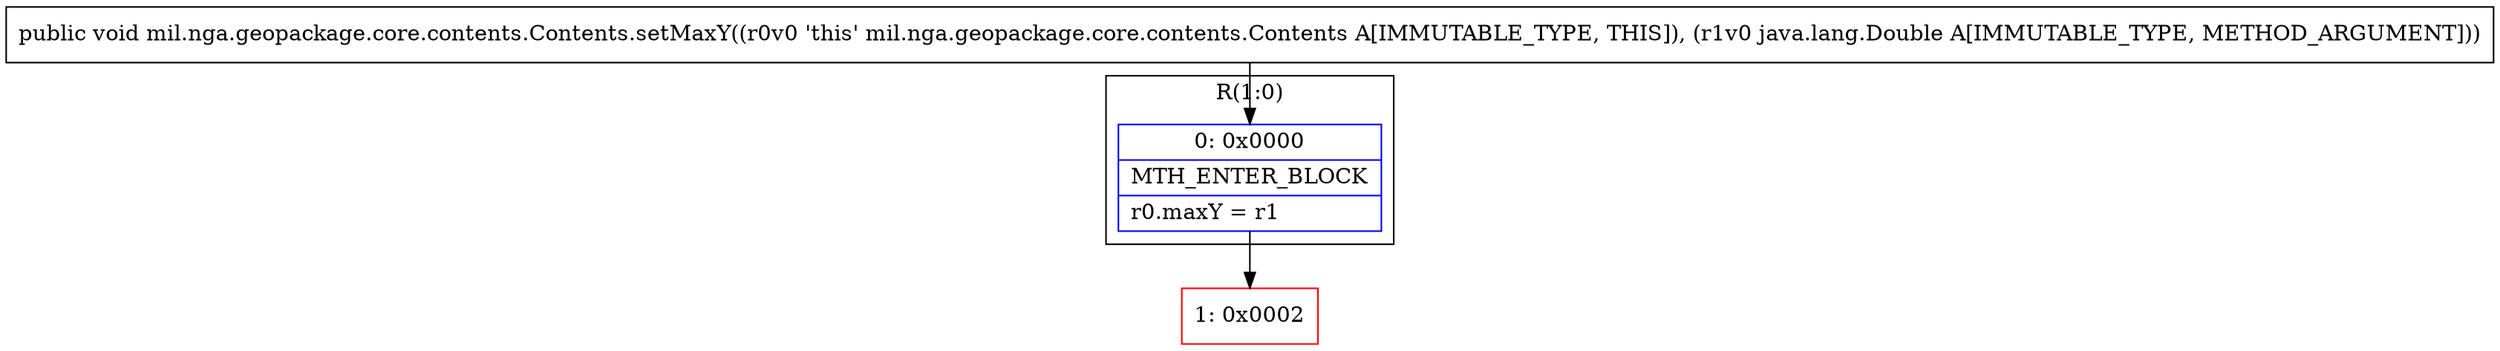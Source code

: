 digraph "CFG formil.nga.geopackage.core.contents.Contents.setMaxY(Ljava\/lang\/Double;)V" {
subgraph cluster_Region_1493568498 {
label = "R(1:0)";
node [shape=record,color=blue];
Node_0 [shape=record,label="{0\:\ 0x0000|MTH_ENTER_BLOCK\l|r0.maxY = r1\l}"];
}
Node_1 [shape=record,color=red,label="{1\:\ 0x0002}"];
MethodNode[shape=record,label="{public void mil.nga.geopackage.core.contents.Contents.setMaxY((r0v0 'this' mil.nga.geopackage.core.contents.Contents A[IMMUTABLE_TYPE, THIS]), (r1v0 java.lang.Double A[IMMUTABLE_TYPE, METHOD_ARGUMENT])) }"];
MethodNode -> Node_0;
Node_0 -> Node_1;
}

